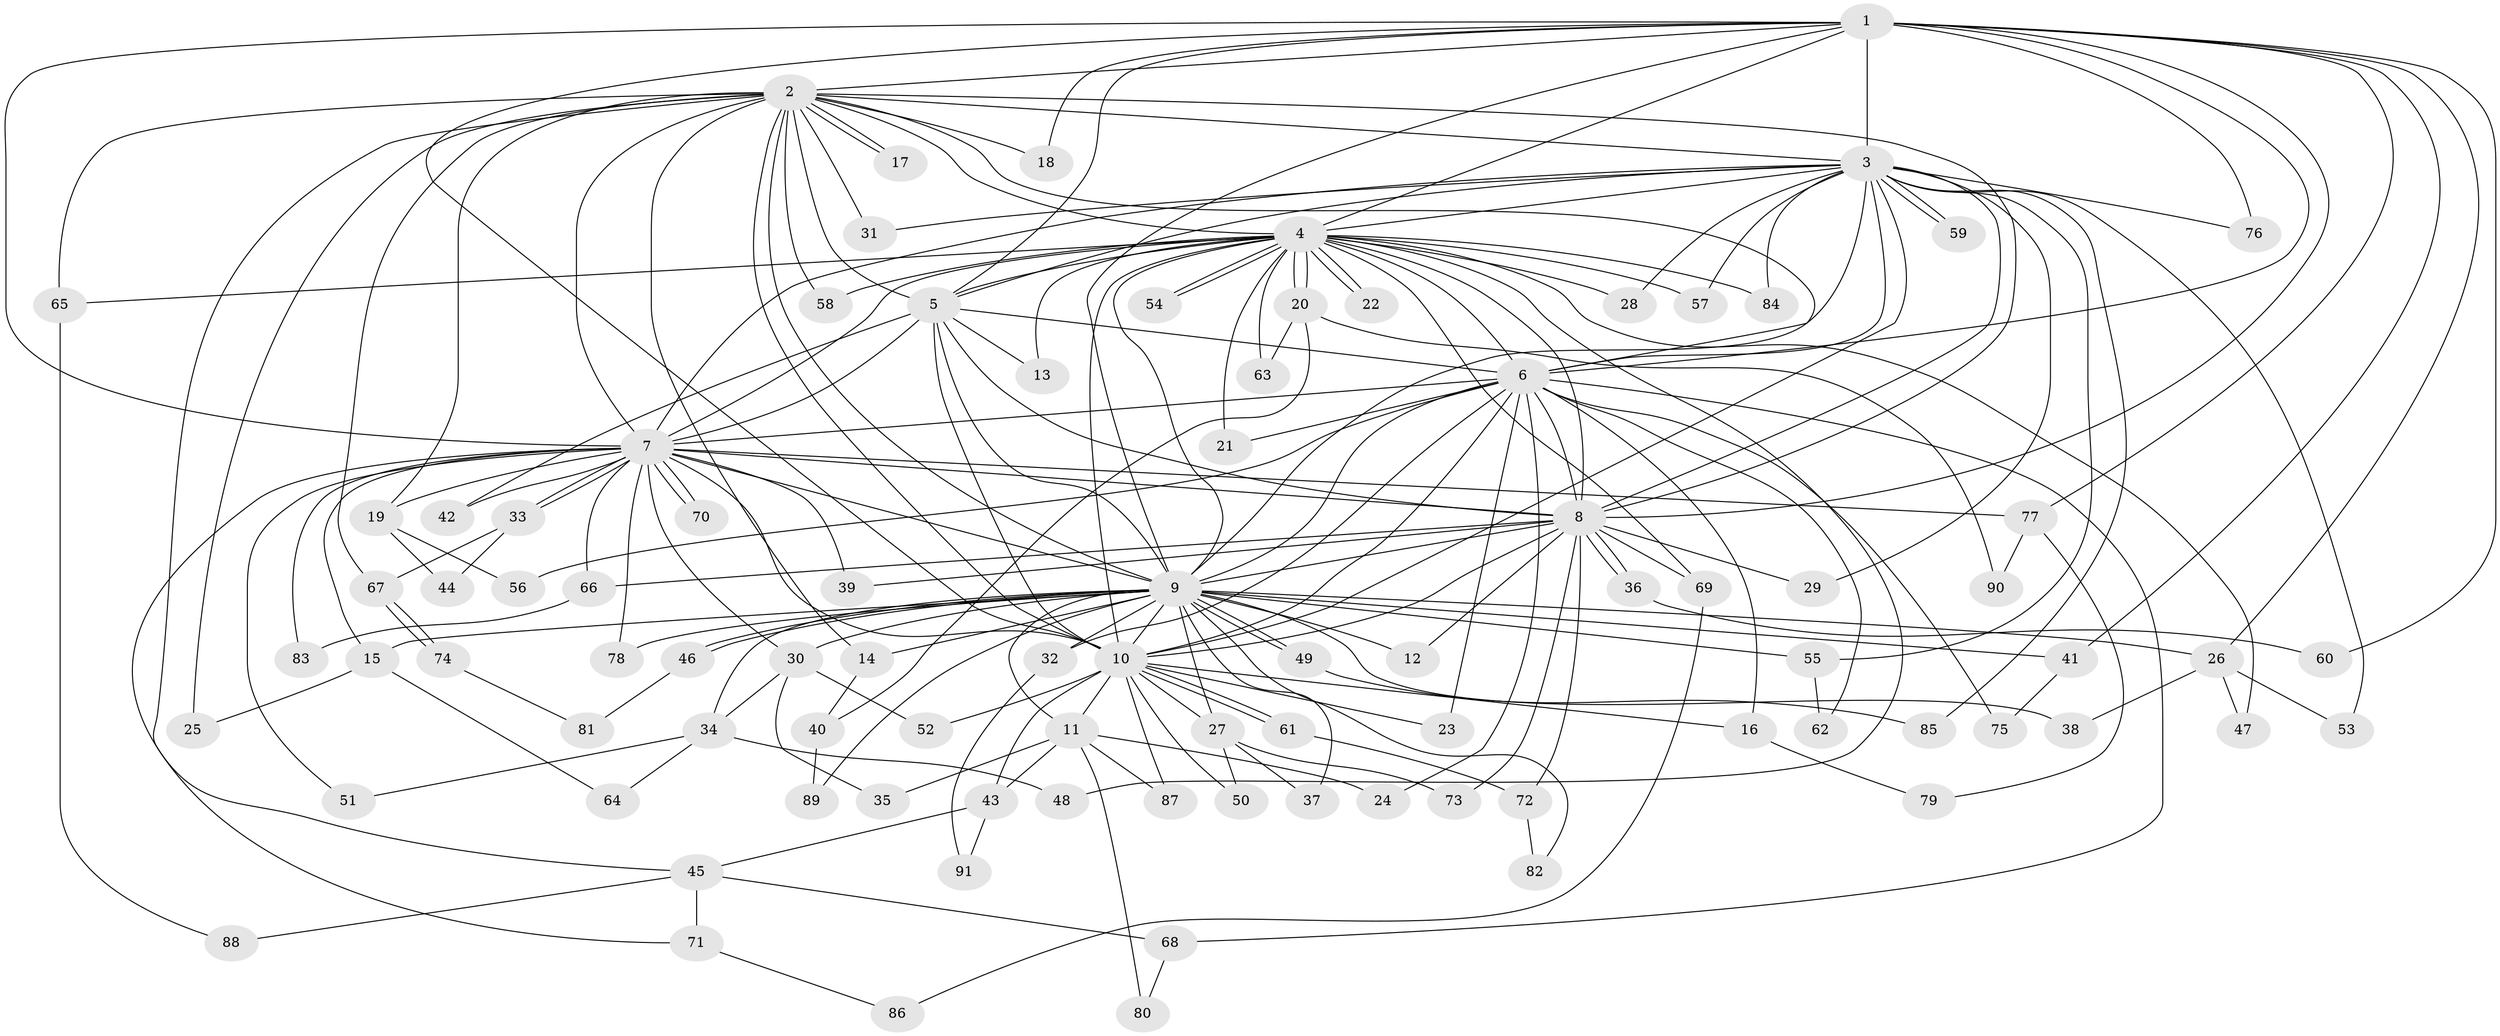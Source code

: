 // coarse degree distribution, {1: 0.17857142857142858, 14: 0.03571428571428571, 2: 0.21428571428571427, 12: 0.03571428571428571, 4: 0.25, 5: 0.07142857142857142, 3: 0.03571428571428571, 9: 0.03571428571428571, 11: 0.03571428571428571, 10: 0.03571428571428571, 15: 0.03571428571428571, 13: 0.03571428571428571}
// Generated by graph-tools (version 1.1) at 2025/36/03/04/25 23:36:34]
// undirected, 91 vertices, 207 edges
graph export_dot {
  node [color=gray90,style=filled];
  1;
  2;
  3;
  4;
  5;
  6;
  7;
  8;
  9;
  10;
  11;
  12;
  13;
  14;
  15;
  16;
  17;
  18;
  19;
  20;
  21;
  22;
  23;
  24;
  25;
  26;
  27;
  28;
  29;
  30;
  31;
  32;
  33;
  34;
  35;
  36;
  37;
  38;
  39;
  40;
  41;
  42;
  43;
  44;
  45;
  46;
  47;
  48;
  49;
  50;
  51;
  52;
  53;
  54;
  55;
  56;
  57;
  58;
  59;
  60;
  61;
  62;
  63;
  64;
  65;
  66;
  67;
  68;
  69;
  70;
  71;
  72;
  73;
  74;
  75;
  76;
  77;
  78;
  79;
  80;
  81;
  82;
  83;
  84;
  85;
  86;
  87;
  88;
  89;
  90;
  91;
  1 -- 2;
  1 -- 3;
  1 -- 4;
  1 -- 5;
  1 -- 6;
  1 -- 7;
  1 -- 8;
  1 -- 9;
  1 -- 10;
  1 -- 18;
  1 -- 26;
  1 -- 41;
  1 -- 60;
  1 -- 76;
  1 -- 77;
  2 -- 3;
  2 -- 4;
  2 -- 5;
  2 -- 6;
  2 -- 7;
  2 -- 8;
  2 -- 9;
  2 -- 10;
  2 -- 14;
  2 -- 17;
  2 -- 17;
  2 -- 18;
  2 -- 19;
  2 -- 25;
  2 -- 31;
  2 -- 45;
  2 -- 58;
  2 -- 65;
  2 -- 67;
  3 -- 4;
  3 -- 5;
  3 -- 6;
  3 -- 7;
  3 -- 8;
  3 -- 9;
  3 -- 10;
  3 -- 28;
  3 -- 29;
  3 -- 31;
  3 -- 53;
  3 -- 55;
  3 -- 57;
  3 -- 59;
  3 -- 59;
  3 -- 76;
  3 -- 84;
  3 -- 85;
  4 -- 5;
  4 -- 6;
  4 -- 7;
  4 -- 8;
  4 -- 9;
  4 -- 10;
  4 -- 13;
  4 -- 20;
  4 -- 20;
  4 -- 21;
  4 -- 22;
  4 -- 22;
  4 -- 28;
  4 -- 47;
  4 -- 48;
  4 -- 54;
  4 -- 54;
  4 -- 57;
  4 -- 58;
  4 -- 63;
  4 -- 65;
  4 -- 69;
  4 -- 84;
  5 -- 6;
  5 -- 7;
  5 -- 8;
  5 -- 9;
  5 -- 10;
  5 -- 13;
  5 -- 42;
  6 -- 7;
  6 -- 8;
  6 -- 9;
  6 -- 10;
  6 -- 16;
  6 -- 21;
  6 -- 23;
  6 -- 24;
  6 -- 32;
  6 -- 56;
  6 -- 62;
  6 -- 68;
  6 -- 75;
  7 -- 8;
  7 -- 9;
  7 -- 10;
  7 -- 15;
  7 -- 19;
  7 -- 30;
  7 -- 33;
  7 -- 33;
  7 -- 39;
  7 -- 42;
  7 -- 51;
  7 -- 66;
  7 -- 70;
  7 -- 70;
  7 -- 71;
  7 -- 77;
  7 -- 78;
  7 -- 83;
  8 -- 9;
  8 -- 10;
  8 -- 12;
  8 -- 29;
  8 -- 36;
  8 -- 36;
  8 -- 39;
  8 -- 66;
  8 -- 69;
  8 -- 72;
  8 -- 73;
  9 -- 10;
  9 -- 11;
  9 -- 12;
  9 -- 14;
  9 -- 15;
  9 -- 26;
  9 -- 27;
  9 -- 30;
  9 -- 32;
  9 -- 34;
  9 -- 37;
  9 -- 38;
  9 -- 41;
  9 -- 46;
  9 -- 46;
  9 -- 49;
  9 -- 49;
  9 -- 55;
  9 -- 78;
  9 -- 82;
  9 -- 89;
  10 -- 11;
  10 -- 16;
  10 -- 23;
  10 -- 27;
  10 -- 43;
  10 -- 50;
  10 -- 52;
  10 -- 61;
  10 -- 61;
  10 -- 87;
  11 -- 24;
  11 -- 35;
  11 -- 43;
  11 -- 80;
  11 -- 87;
  14 -- 40;
  15 -- 25;
  15 -- 64;
  16 -- 79;
  19 -- 44;
  19 -- 56;
  20 -- 40;
  20 -- 63;
  20 -- 90;
  26 -- 38;
  26 -- 47;
  26 -- 53;
  27 -- 37;
  27 -- 50;
  27 -- 73;
  30 -- 34;
  30 -- 35;
  30 -- 52;
  32 -- 91;
  33 -- 44;
  33 -- 67;
  34 -- 48;
  34 -- 51;
  34 -- 64;
  36 -- 60;
  40 -- 89;
  41 -- 75;
  43 -- 45;
  43 -- 91;
  45 -- 68;
  45 -- 71;
  45 -- 88;
  46 -- 81;
  49 -- 85;
  55 -- 62;
  61 -- 72;
  65 -- 88;
  66 -- 83;
  67 -- 74;
  67 -- 74;
  68 -- 80;
  69 -- 86;
  71 -- 86;
  72 -- 82;
  74 -- 81;
  77 -- 79;
  77 -- 90;
}
